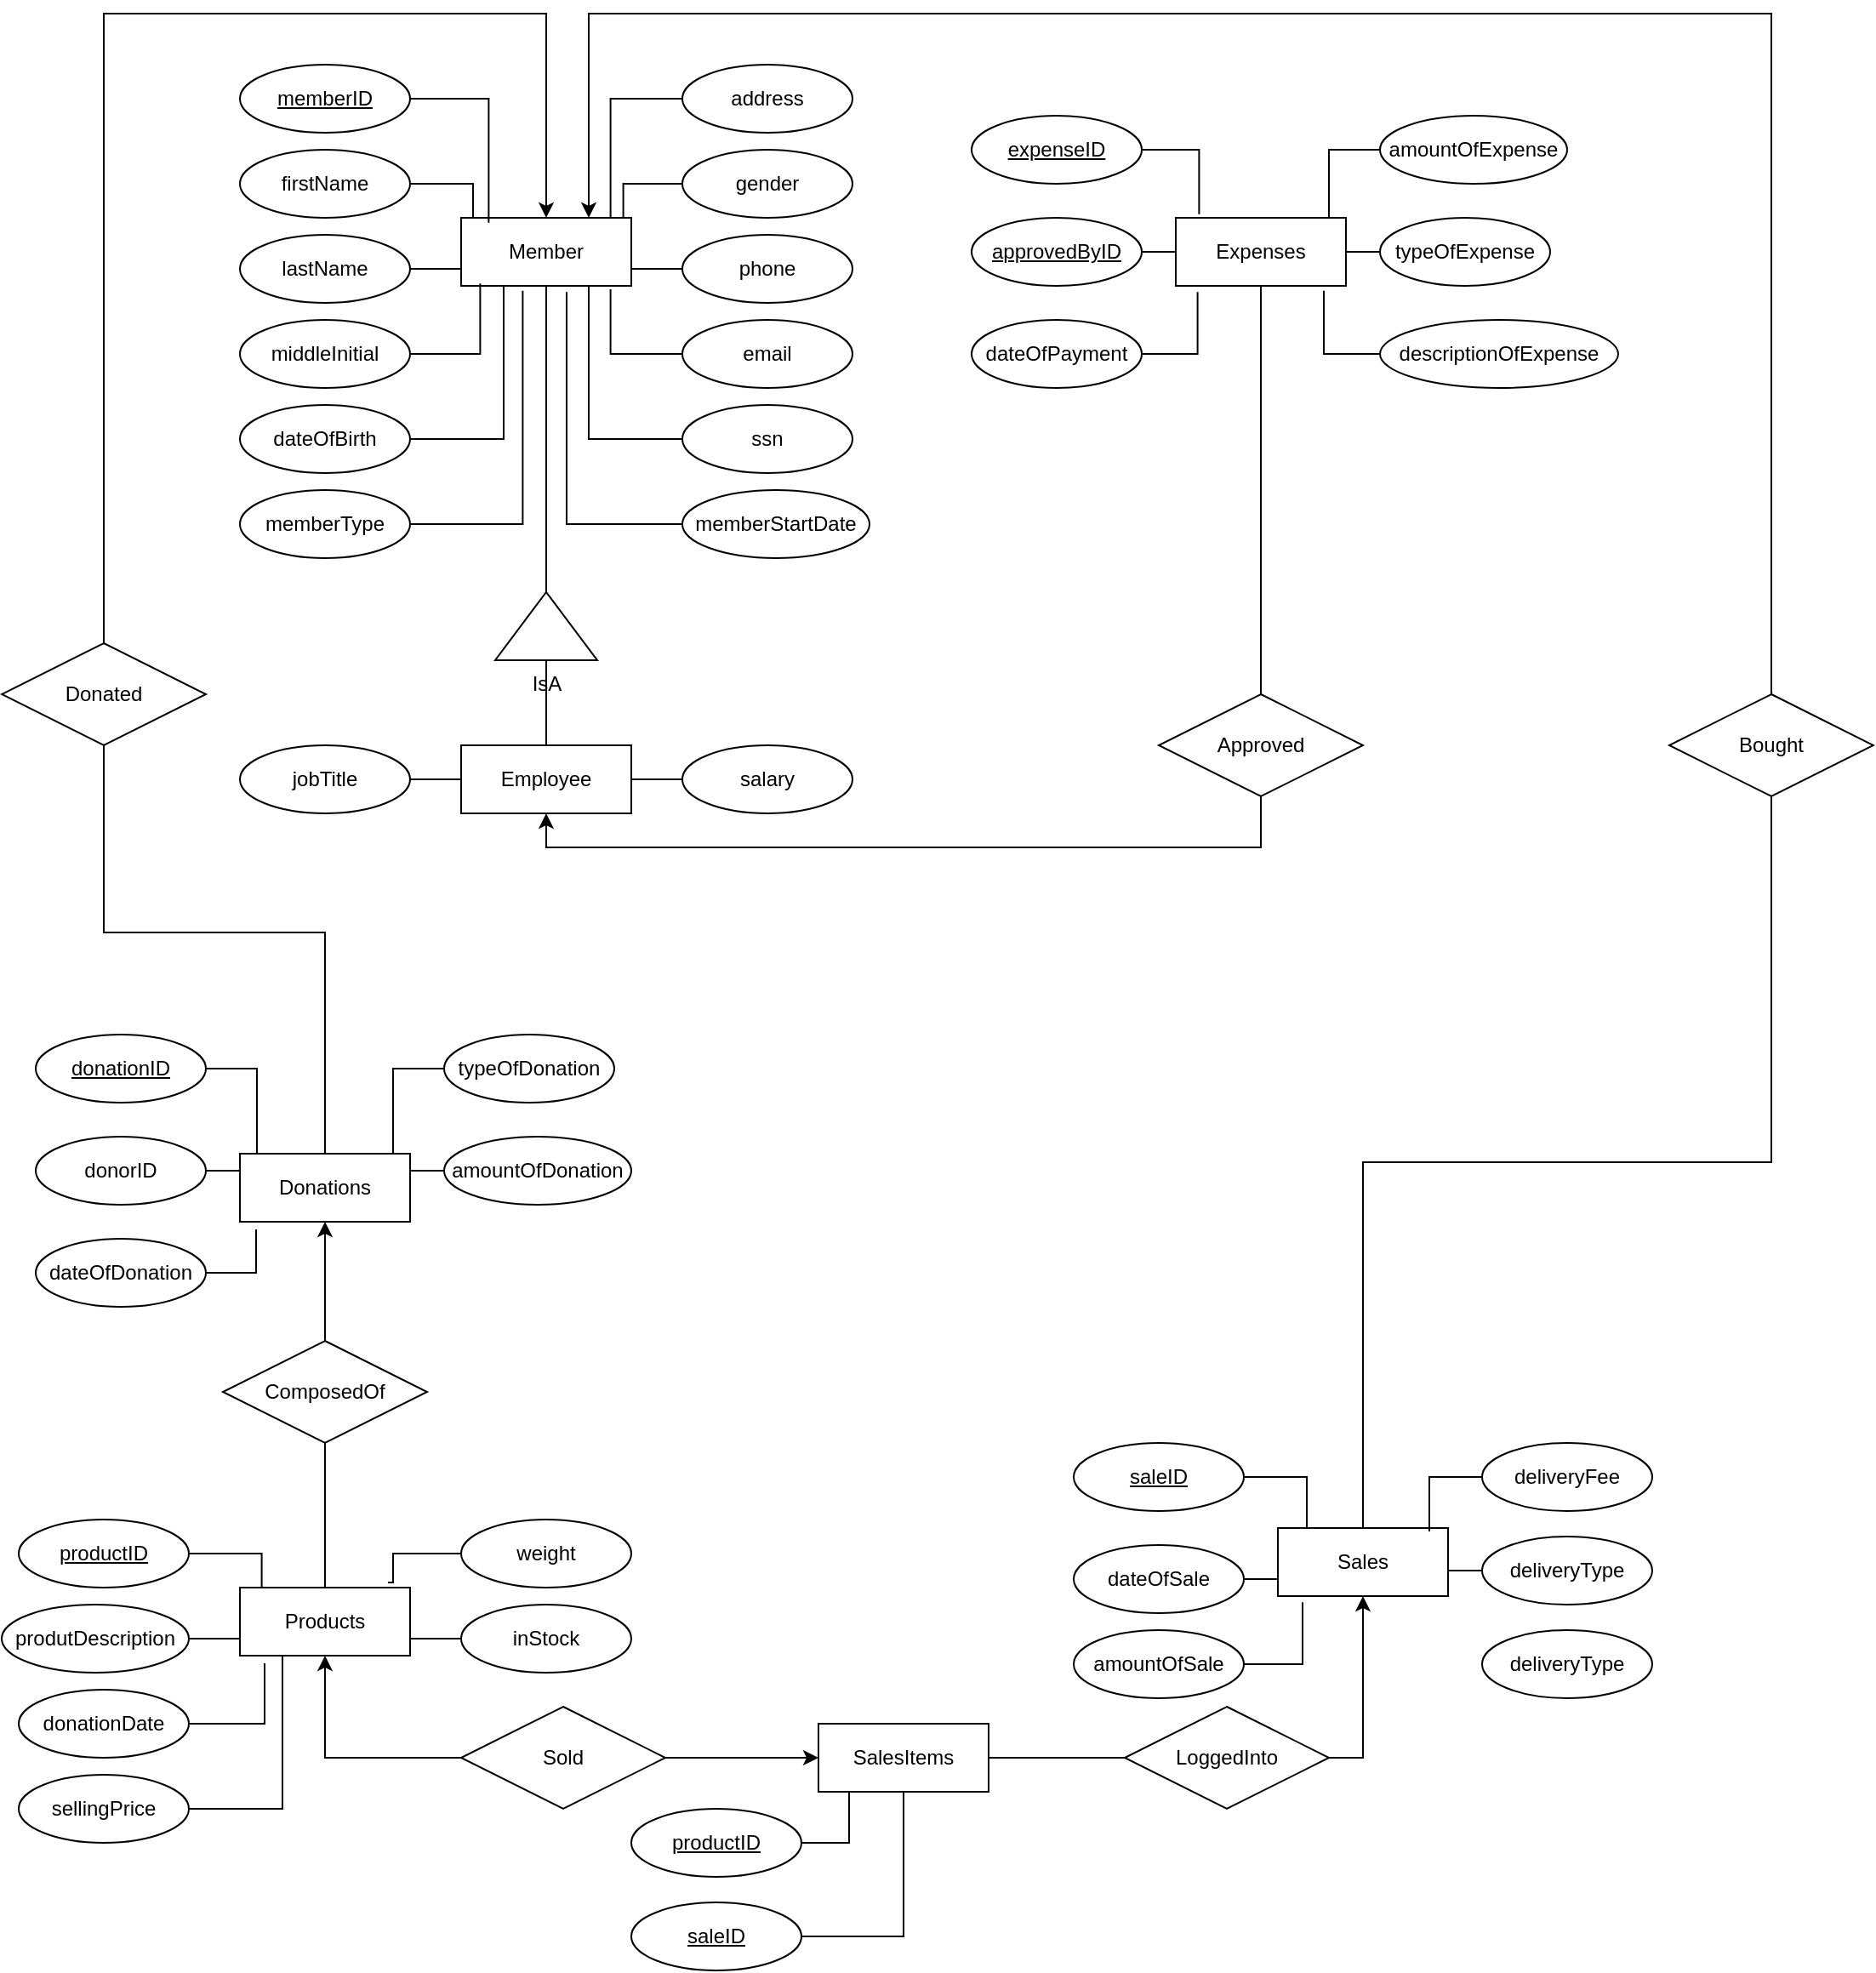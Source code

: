 <mxfile version="21.6.5" type="device">
  <diagram name="Page-1" id="Ujgy8Ud-W_Hr2DIhiioG">
    <mxGraphModel dx="1363" dy="819" grid="1" gridSize="10" guides="1" tooltips="1" connect="1" arrows="1" fold="1" page="1" pageScale="1" pageWidth="2000" pageHeight="3000" math="0" shadow="0">
      <root>
        <mxCell id="0" />
        <mxCell id="1" parent="0" />
        <mxCell id="HKblXsPhh1LnlBs7PjzN-106" style="edgeStyle=orthogonalEdgeStyle;rounded=0;orthogonalLoop=1;jettySize=auto;html=1;entryX=0.5;entryY=0;entryDx=0;entryDy=0;endArrow=none;endFill=0;startArrow=classic;startFill=1;" edge="1" parent="1" source="HKblXsPhh1LnlBs7PjzN-1" target="HKblXsPhh1LnlBs7PjzN-100">
          <mxGeometry relative="1" as="geometry">
            <Array as="points">
              <mxPoint x="560" y="20" />
              <mxPoint x="300" y="20" />
            </Array>
          </mxGeometry>
        </mxCell>
        <mxCell id="HKblXsPhh1LnlBs7PjzN-1" value="Member" style="whiteSpace=wrap;html=1;align=center;" vertex="1" parent="1">
          <mxGeometry x="510" y="140" width="100" height="40" as="geometry" />
        </mxCell>
        <mxCell id="HKblXsPhh1LnlBs7PjzN-23" style="edgeStyle=orthogonalEdgeStyle;rounded=0;orthogonalLoop=1;jettySize=auto;html=1;entryX=0.62;entryY=1.092;entryDx=0;entryDy=0;entryPerimeter=0;endArrow=none;endFill=0;" edge="1" parent="1" source="HKblXsPhh1LnlBs7PjzN-2" target="HKblXsPhh1LnlBs7PjzN-1">
          <mxGeometry relative="1" as="geometry" />
        </mxCell>
        <mxCell id="HKblXsPhh1LnlBs7PjzN-2" value="memberStartDate" style="ellipse;whiteSpace=wrap;html=1;align=center;" vertex="1" parent="1">
          <mxGeometry x="640" y="300" width="110" height="40" as="geometry" />
        </mxCell>
        <mxCell id="HKblXsPhh1LnlBs7PjzN-22" style="edgeStyle=orthogonalEdgeStyle;rounded=0;orthogonalLoop=1;jettySize=auto;html=1;entryX=0.75;entryY=1;entryDx=0;entryDy=0;endArrow=none;endFill=0;" edge="1" parent="1" source="HKblXsPhh1LnlBs7PjzN-3" target="HKblXsPhh1LnlBs7PjzN-1">
          <mxGeometry relative="1" as="geometry" />
        </mxCell>
        <mxCell id="HKblXsPhh1LnlBs7PjzN-3" value="ssn" style="ellipse;whiteSpace=wrap;html=1;align=center;" vertex="1" parent="1">
          <mxGeometry x="640" y="250" width="100" height="40" as="geometry" />
        </mxCell>
        <mxCell id="HKblXsPhh1LnlBs7PjzN-21" style="edgeStyle=orthogonalEdgeStyle;rounded=0;orthogonalLoop=1;jettySize=auto;html=1;entryX=0.878;entryY=1.05;entryDx=0;entryDy=0;entryPerimeter=0;endArrow=none;endFill=0;" edge="1" parent="1" source="HKblXsPhh1LnlBs7PjzN-4" target="HKblXsPhh1LnlBs7PjzN-1">
          <mxGeometry relative="1" as="geometry" />
        </mxCell>
        <mxCell id="HKblXsPhh1LnlBs7PjzN-4" value="email" style="ellipse;whiteSpace=wrap;html=1;align=center;" vertex="1" parent="1">
          <mxGeometry x="640" y="200" width="100" height="40" as="geometry" />
        </mxCell>
        <mxCell id="HKblXsPhh1LnlBs7PjzN-20" style="edgeStyle=orthogonalEdgeStyle;rounded=0;orthogonalLoop=1;jettySize=auto;html=1;endArrow=none;endFill=0;" edge="1" parent="1" source="HKblXsPhh1LnlBs7PjzN-5">
          <mxGeometry relative="1" as="geometry">
            <mxPoint x="610" y="170" as="targetPoint" />
            <Array as="points">
              <mxPoint x="610" y="170" />
            </Array>
          </mxGeometry>
        </mxCell>
        <mxCell id="HKblXsPhh1LnlBs7PjzN-5" value="phone" style="ellipse;whiteSpace=wrap;html=1;align=center;" vertex="1" parent="1">
          <mxGeometry x="640" y="150" width="100" height="40" as="geometry" />
        </mxCell>
        <mxCell id="HKblXsPhh1LnlBs7PjzN-19" style="edgeStyle=orthogonalEdgeStyle;rounded=0;orthogonalLoop=1;jettySize=auto;html=1;entryX=0.953;entryY=0.008;entryDx=0;entryDy=0;entryPerimeter=0;endArrow=none;endFill=0;" edge="1" parent="1" source="HKblXsPhh1LnlBs7PjzN-6" target="HKblXsPhh1LnlBs7PjzN-1">
          <mxGeometry relative="1" as="geometry" />
        </mxCell>
        <mxCell id="HKblXsPhh1LnlBs7PjzN-6" value="gender" style="ellipse;whiteSpace=wrap;html=1;align=center;" vertex="1" parent="1">
          <mxGeometry x="640" y="100" width="100" height="40" as="geometry" />
        </mxCell>
        <mxCell id="HKblXsPhh1LnlBs7PjzN-18" style="edgeStyle=orthogonalEdgeStyle;rounded=0;orthogonalLoop=1;jettySize=auto;html=1;entryX=0.878;entryY=-0.012;entryDx=0;entryDy=0;entryPerimeter=0;endArrow=none;endFill=0;" edge="1" parent="1" source="HKblXsPhh1LnlBs7PjzN-7" target="HKblXsPhh1LnlBs7PjzN-1">
          <mxGeometry relative="1" as="geometry" />
        </mxCell>
        <mxCell id="HKblXsPhh1LnlBs7PjzN-7" value="address" style="ellipse;whiteSpace=wrap;html=1;align=center;" vertex="1" parent="1">
          <mxGeometry x="640" y="50" width="100" height="40" as="geometry" />
        </mxCell>
        <mxCell id="HKblXsPhh1LnlBs7PjzN-17" style="edgeStyle=orthogonalEdgeStyle;rounded=0;orthogonalLoop=1;jettySize=auto;html=1;entryX=0.25;entryY=1;entryDx=0;entryDy=0;endArrow=none;endFill=0;" edge="1" parent="1" source="HKblXsPhh1LnlBs7PjzN-8" target="HKblXsPhh1LnlBs7PjzN-1">
          <mxGeometry relative="1" as="geometry" />
        </mxCell>
        <mxCell id="HKblXsPhh1LnlBs7PjzN-8" value="dateOfBirth" style="ellipse;whiteSpace=wrap;html=1;align=center;" vertex="1" parent="1">
          <mxGeometry x="380" y="250" width="100" height="40" as="geometry" />
        </mxCell>
        <mxCell id="HKblXsPhh1LnlBs7PjzN-16" style="edgeStyle=orthogonalEdgeStyle;rounded=0;orthogonalLoop=1;jettySize=auto;html=1;entryX=0.112;entryY=0.967;entryDx=0;entryDy=0;entryPerimeter=0;endArrow=none;endFill=0;" edge="1" parent="1" source="HKblXsPhh1LnlBs7PjzN-9" target="HKblXsPhh1LnlBs7PjzN-1">
          <mxGeometry relative="1" as="geometry" />
        </mxCell>
        <mxCell id="HKblXsPhh1LnlBs7PjzN-9" value="middleInitial" style="ellipse;whiteSpace=wrap;html=1;align=center;" vertex="1" parent="1">
          <mxGeometry x="380" y="200" width="100" height="40" as="geometry" />
        </mxCell>
        <mxCell id="HKblXsPhh1LnlBs7PjzN-15" style="edgeStyle=orthogonalEdgeStyle;rounded=0;orthogonalLoop=1;jettySize=auto;html=1;endArrow=none;endFill=0;" edge="1" parent="1" source="HKblXsPhh1LnlBs7PjzN-10">
          <mxGeometry relative="1" as="geometry">
            <mxPoint x="510" y="170" as="targetPoint" />
          </mxGeometry>
        </mxCell>
        <mxCell id="HKblXsPhh1LnlBs7PjzN-10" value="lastName" style="ellipse;whiteSpace=wrap;html=1;align=center;" vertex="1" parent="1">
          <mxGeometry x="380" y="150" width="100" height="40" as="geometry" />
        </mxCell>
        <mxCell id="HKblXsPhh1LnlBs7PjzN-14" style="edgeStyle=orthogonalEdgeStyle;rounded=0;orthogonalLoop=1;jettySize=auto;html=1;entryX=0.07;entryY=0.008;entryDx=0;entryDy=0;entryPerimeter=0;endArrow=none;endFill=0;" edge="1" parent="1" source="HKblXsPhh1LnlBs7PjzN-11" target="HKblXsPhh1LnlBs7PjzN-1">
          <mxGeometry relative="1" as="geometry" />
        </mxCell>
        <mxCell id="HKblXsPhh1LnlBs7PjzN-11" value="firstName" style="ellipse;whiteSpace=wrap;html=1;align=center;" vertex="1" parent="1">
          <mxGeometry x="380" y="100" width="100" height="40" as="geometry" />
        </mxCell>
        <mxCell id="HKblXsPhh1LnlBs7PjzN-13" style="edgeStyle=orthogonalEdgeStyle;rounded=0;orthogonalLoop=1;jettySize=auto;html=1;entryX=0.162;entryY=0.071;entryDx=0;entryDy=0;entryPerimeter=0;endArrow=none;endFill=0;" edge="1" parent="1" source="HKblXsPhh1LnlBs7PjzN-12" target="HKblXsPhh1LnlBs7PjzN-1">
          <mxGeometry relative="1" as="geometry" />
        </mxCell>
        <mxCell id="HKblXsPhh1LnlBs7PjzN-12" value="&lt;u&gt;memberID&lt;/u&gt;" style="ellipse;whiteSpace=wrap;html=1;align=center;" vertex="1" parent="1">
          <mxGeometry x="380" y="50" width="100" height="40" as="geometry" />
        </mxCell>
        <mxCell id="HKblXsPhh1LnlBs7PjzN-25" style="edgeStyle=orthogonalEdgeStyle;rounded=0;orthogonalLoop=1;jettySize=auto;html=1;entryX=0.362;entryY=1.071;entryDx=0;entryDy=0;entryPerimeter=0;endArrow=none;endFill=0;" edge="1" parent="1" source="HKblXsPhh1LnlBs7PjzN-24" target="HKblXsPhh1LnlBs7PjzN-1">
          <mxGeometry relative="1" as="geometry" />
        </mxCell>
        <mxCell id="HKblXsPhh1LnlBs7PjzN-24" value="memberType" style="ellipse;whiteSpace=wrap;html=1;align=center;" vertex="1" parent="1">
          <mxGeometry x="380" y="300" width="100" height="40" as="geometry" />
        </mxCell>
        <mxCell id="HKblXsPhh1LnlBs7PjzN-97" style="edgeStyle=orthogonalEdgeStyle;rounded=0;orthogonalLoop=1;jettySize=auto;html=1;entryX=0;entryY=0.5;entryDx=0;entryDy=0;endArrow=none;endFill=0;startArrow=classic;startFill=1;" edge="1" parent="1" source="HKblXsPhh1LnlBs7PjzN-26" target="HKblXsPhh1LnlBs7PjzN-93">
          <mxGeometry relative="1" as="geometry">
            <Array as="points">
              <mxPoint x="430" y="1045" />
            </Array>
          </mxGeometry>
        </mxCell>
        <mxCell id="HKblXsPhh1LnlBs7PjzN-113" style="edgeStyle=orthogonalEdgeStyle;rounded=0;orthogonalLoop=1;jettySize=auto;html=1;entryX=0.5;entryY=1;entryDx=0;entryDy=0;endArrow=none;endFill=0;" edge="1" parent="1" source="HKblXsPhh1LnlBs7PjzN-26" target="HKblXsPhh1LnlBs7PjzN-112">
          <mxGeometry relative="1" as="geometry" />
        </mxCell>
        <mxCell id="HKblXsPhh1LnlBs7PjzN-26" value="Products" style="whiteSpace=wrap;html=1;align=center;" vertex="1" parent="1">
          <mxGeometry x="380" y="945" width="100" height="40" as="geometry" />
        </mxCell>
        <mxCell id="HKblXsPhh1LnlBs7PjzN-39" style="edgeStyle=orthogonalEdgeStyle;rounded=0;orthogonalLoop=1;jettySize=auto;html=1;entryX=1;entryY=0.75;entryDx=0;entryDy=0;endArrow=none;endFill=0;" edge="1" parent="1" source="HKblXsPhh1LnlBs7PjzN-27" target="HKblXsPhh1LnlBs7PjzN-26">
          <mxGeometry relative="1" as="geometry" />
        </mxCell>
        <mxCell id="HKblXsPhh1LnlBs7PjzN-27" value="inStock" style="ellipse;whiteSpace=wrap;html=1;align=center;" vertex="1" parent="1">
          <mxGeometry x="510" y="955" width="100" height="40" as="geometry" />
        </mxCell>
        <mxCell id="HKblXsPhh1LnlBs7PjzN-34" style="edgeStyle=orthogonalEdgeStyle;rounded=0;orthogonalLoop=1;jettySize=auto;html=1;entryX=0.128;entryY=0.008;entryDx=0;entryDy=0;entryPerimeter=0;endArrow=none;endFill=0;" edge="1" parent="1" source="HKblXsPhh1LnlBs7PjzN-28" target="HKblXsPhh1LnlBs7PjzN-26">
          <mxGeometry relative="1" as="geometry" />
        </mxCell>
        <mxCell id="HKblXsPhh1LnlBs7PjzN-28" value="&lt;u&gt;productID&lt;/u&gt;" style="ellipse;whiteSpace=wrap;html=1;align=center;" vertex="1" parent="1">
          <mxGeometry x="250" y="905" width="100" height="40" as="geometry" />
        </mxCell>
        <mxCell id="HKblXsPhh1LnlBs7PjzN-41" style="edgeStyle=orthogonalEdgeStyle;rounded=0;orthogonalLoop=1;jettySize=auto;html=1;entryX=0.17;entryY=-0.012;entryDx=0;entryDy=0;entryPerimeter=0;endArrow=none;endFill=0;" edge="1" parent="1" source="HKblXsPhh1LnlBs7PjzN-29" target="HKblXsPhh1LnlBs7PjzN-40">
          <mxGeometry relative="1" as="geometry" />
        </mxCell>
        <mxCell id="HKblXsPhh1LnlBs7PjzN-29" value="&lt;u&gt;saleID&lt;/u&gt;" style="ellipse;whiteSpace=wrap;html=1;align=center;" vertex="1" parent="1">
          <mxGeometry x="870" y="860" width="100" height="40" as="geometry" />
        </mxCell>
        <mxCell id="HKblXsPhh1LnlBs7PjzN-38" style="edgeStyle=orthogonalEdgeStyle;rounded=0;orthogonalLoop=1;jettySize=auto;html=1;entryX=0.87;entryY=-0.075;entryDx=0;entryDy=0;entryPerimeter=0;endArrow=none;endFill=0;" edge="1" parent="1" source="HKblXsPhh1LnlBs7PjzN-30" target="HKblXsPhh1LnlBs7PjzN-26">
          <mxGeometry relative="1" as="geometry">
            <Array as="points">
              <mxPoint x="470" y="925" />
              <mxPoint x="470" y="942" />
            </Array>
          </mxGeometry>
        </mxCell>
        <mxCell id="HKblXsPhh1LnlBs7PjzN-30" value="weight" style="ellipse;whiteSpace=wrap;html=1;align=center;" vertex="1" parent="1">
          <mxGeometry x="510" y="905" width="100" height="40" as="geometry" />
        </mxCell>
        <mxCell id="HKblXsPhh1LnlBs7PjzN-37" style="edgeStyle=orthogonalEdgeStyle;rounded=0;orthogonalLoop=1;jettySize=auto;html=1;entryX=0.25;entryY=1;entryDx=0;entryDy=0;endArrow=none;endFill=0;" edge="1" parent="1" source="HKblXsPhh1LnlBs7PjzN-31" target="HKblXsPhh1LnlBs7PjzN-26">
          <mxGeometry relative="1" as="geometry" />
        </mxCell>
        <mxCell id="HKblXsPhh1LnlBs7PjzN-31" value="sellingPrice" style="ellipse;whiteSpace=wrap;html=1;align=center;" vertex="1" parent="1">
          <mxGeometry x="250" y="1055" width="100" height="40" as="geometry" />
        </mxCell>
        <mxCell id="HKblXsPhh1LnlBs7PjzN-36" style="edgeStyle=orthogonalEdgeStyle;rounded=0;orthogonalLoop=1;jettySize=auto;html=1;entryX=0.145;entryY=1.113;entryDx=0;entryDy=0;entryPerimeter=0;endArrow=none;endFill=0;" edge="1" parent="1" source="HKblXsPhh1LnlBs7PjzN-32" target="HKblXsPhh1LnlBs7PjzN-26">
          <mxGeometry relative="1" as="geometry" />
        </mxCell>
        <mxCell id="HKblXsPhh1LnlBs7PjzN-32" value="donationDate" style="ellipse;whiteSpace=wrap;html=1;align=center;" vertex="1" parent="1">
          <mxGeometry x="250" y="1005" width="100" height="40" as="geometry" />
        </mxCell>
        <mxCell id="HKblXsPhh1LnlBs7PjzN-35" style="edgeStyle=orthogonalEdgeStyle;rounded=0;orthogonalLoop=1;jettySize=auto;html=1;entryX=0;entryY=0.75;entryDx=0;entryDy=0;endArrow=none;endFill=0;" edge="1" parent="1" source="HKblXsPhh1LnlBs7PjzN-33" target="HKblXsPhh1LnlBs7PjzN-26">
          <mxGeometry relative="1" as="geometry" />
        </mxCell>
        <mxCell id="HKblXsPhh1LnlBs7PjzN-33" value="produtDescription" style="ellipse;whiteSpace=wrap;html=1;align=center;" vertex="1" parent="1">
          <mxGeometry x="240" y="955" width="110" height="40" as="geometry" />
        </mxCell>
        <mxCell id="HKblXsPhh1LnlBs7PjzN-40" value="Sales" style="whiteSpace=wrap;html=1;align=center;" vertex="1" parent="1">
          <mxGeometry x="990" y="910" width="100" height="40" as="geometry" />
        </mxCell>
        <mxCell id="HKblXsPhh1LnlBs7PjzN-43" style="edgeStyle=orthogonalEdgeStyle;rounded=0;orthogonalLoop=1;jettySize=auto;html=1;entryX=0;entryY=0.75;entryDx=0;entryDy=0;endArrow=none;endFill=0;" edge="1" parent="1" source="HKblXsPhh1LnlBs7PjzN-42" target="HKblXsPhh1LnlBs7PjzN-40">
          <mxGeometry relative="1" as="geometry" />
        </mxCell>
        <mxCell id="HKblXsPhh1LnlBs7PjzN-42" value="dateOfSale" style="ellipse;whiteSpace=wrap;html=1;align=center;" vertex="1" parent="1">
          <mxGeometry x="870" y="920" width="100" height="40" as="geometry" />
        </mxCell>
        <mxCell id="HKblXsPhh1LnlBs7PjzN-45" style="edgeStyle=orthogonalEdgeStyle;rounded=0;orthogonalLoop=1;jettySize=auto;html=1;entryX=0.145;entryY=1.092;entryDx=0;entryDy=0;entryPerimeter=0;endArrow=none;endFill=0;" edge="1" parent="1" source="HKblXsPhh1LnlBs7PjzN-44" target="HKblXsPhh1LnlBs7PjzN-40">
          <mxGeometry relative="1" as="geometry" />
        </mxCell>
        <mxCell id="HKblXsPhh1LnlBs7PjzN-44" value="amountOfSale" style="ellipse;whiteSpace=wrap;html=1;align=center;" vertex="1" parent="1">
          <mxGeometry x="870" y="970" width="100" height="40" as="geometry" />
        </mxCell>
        <mxCell id="HKblXsPhh1LnlBs7PjzN-120" style="edgeStyle=orthogonalEdgeStyle;rounded=0;orthogonalLoop=1;jettySize=auto;html=1;endArrow=none;endFill=0;" edge="1" parent="1" source="HKblXsPhh1LnlBs7PjzN-49" target="HKblXsPhh1LnlBs7PjzN-119">
          <mxGeometry relative="1" as="geometry" />
        </mxCell>
        <mxCell id="HKblXsPhh1LnlBs7PjzN-49" value="&lt;u&gt;saleID&lt;/u&gt;" style="ellipse;whiteSpace=wrap;html=1;align=center;" vertex="1" parent="1">
          <mxGeometry x="610" y="1130" width="100" height="40" as="geometry" />
        </mxCell>
        <mxCell id="HKblXsPhh1LnlBs7PjzN-122" style="edgeStyle=orthogonalEdgeStyle;rounded=0;orthogonalLoop=1;jettySize=auto;html=1;exitX=1;exitY=0.5;exitDx=0;exitDy=0;entryX=0.18;entryY=0.988;entryDx=0;entryDy=0;entryPerimeter=0;endArrow=none;endFill=0;" edge="1" parent="1" source="HKblXsPhh1LnlBs7PjzN-50" target="HKblXsPhh1LnlBs7PjzN-119">
          <mxGeometry relative="1" as="geometry" />
        </mxCell>
        <mxCell id="HKblXsPhh1LnlBs7PjzN-50" value="&lt;u&gt;productID&lt;/u&gt;" style="ellipse;whiteSpace=wrap;html=1;align=center;" vertex="1" parent="1">
          <mxGeometry x="610" y="1075" width="100" height="40" as="geometry" />
        </mxCell>
        <mxCell id="HKblXsPhh1LnlBs7PjzN-53" value="Donations" style="whiteSpace=wrap;html=1;align=center;" vertex="1" parent="1">
          <mxGeometry x="380" y="690" width="100" height="40" as="geometry" />
        </mxCell>
        <mxCell id="HKblXsPhh1LnlBs7PjzN-66" style="edgeStyle=orthogonalEdgeStyle;rounded=0;orthogonalLoop=1;jettySize=auto;html=1;entryX=0.095;entryY=1.113;entryDx=0;entryDy=0;entryPerimeter=0;endArrow=none;endFill=0;" edge="1" parent="1" source="HKblXsPhh1LnlBs7PjzN-54" target="HKblXsPhh1LnlBs7PjzN-53">
          <mxGeometry relative="1" as="geometry" />
        </mxCell>
        <mxCell id="HKblXsPhh1LnlBs7PjzN-54" value="dateOfDonation" style="ellipse;whiteSpace=wrap;html=1;align=center;" vertex="1" parent="1">
          <mxGeometry x="260" y="740" width="100" height="40" as="geometry" />
        </mxCell>
        <mxCell id="HKblXsPhh1LnlBs7PjzN-65" style="edgeStyle=orthogonalEdgeStyle;rounded=0;orthogonalLoop=1;jettySize=auto;html=1;entryX=0;entryY=0.25;entryDx=0;entryDy=0;endArrow=none;endFill=0;" edge="1" parent="1" source="HKblXsPhh1LnlBs7PjzN-55" target="HKblXsPhh1LnlBs7PjzN-53">
          <mxGeometry relative="1" as="geometry" />
        </mxCell>
        <mxCell id="HKblXsPhh1LnlBs7PjzN-55" value="donorID" style="ellipse;whiteSpace=wrap;html=1;align=center;" vertex="1" parent="1">
          <mxGeometry x="260" y="680" width="100" height="40" as="geometry" />
        </mxCell>
        <mxCell id="HKblXsPhh1LnlBs7PjzN-63" style="edgeStyle=orthogonalEdgeStyle;rounded=0;orthogonalLoop=1;jettySize=auto;html=1;endArrow=none;endFill=0;" edge="1" parent="1" source="HKblXsPhh1LnlBs7PjzN-56">
          <mxGeometry relative="1" as="geometry">
            <mxPoint x="390" y="690" as="targetPoint" />
            <Array as="points">
              <mxPoint x="390" y="640" />
              <mxPoint x="390" y="687" />
            </Array>
          </mxGeometry>
        </mxCell>
        <mxCell id="HKblXsPhh1LnlBs7PjzN-56" value="&lt;u&gt;donationID&lt;/u&gt;" style="ellipse;whiteSpace=wrap;html=1;align=center;" vertex="1" parent="1">
          <mxGeometry x="260" y="620" width="100" height="40" as="geometry" />
        </mxCell>
        <mxCell id="HKblXsPhh1LnlBs7PjzN-69" style="edgeStyle=orthogonalEdgeStyle;rounded=0;orthogonalLoop=1;jettySize=auto;html=1;entryX=1;entryY=0.5;entryDx=0;entryDy=0;endArrow=none;endFill=0;" edge="1" parent="1" source="HKblXsPhh1LnlBs7PjzN-61" target="HKblXsPhh1LnlBs7PjzN-53">
          <mxGeometry relative="1" as="geometry" />
        </mxCell>
        <mxCell id="HKblXsPhh1LnlBs7PjzN-61" value="amountOfDonation" style="ellipse;whiteSpace=wrap;html=1;align=center;" vertex="1" parent="1">
          <mxGeometry x="500" y="680" width="110" height="40" as="geometry" />
        </mxCell>
        <mxCell id="HKblXsPhh1LnlBs7PjzN-68" style="edgeStyle=orthogonalEdgeStyle;rounded=0;orthogonalLoop=1;jettySize=auto;html=1;endArrow=none;endFill=0;" edge="1" parent="1" source="HKblXsPhh1LnlBs7PjzN-62">
          <mxGeometry relative="1" as="geometry">
            <mxPoint x="460" y="690" as="targetPoint" />
            <Array as="points">
              <mxPoint x="470" y="640" />
              <mxPoint x="470" y="690" />
            </Array>
          </mxGeometry>
        </mxCell>
        <mxCell id="HKblXsPhh1LnlBs7PjzN-62" value="typeOfDonation" style="ellipse;whiteSpace=wrap;html=1;align=center;" vertex="1" parent="1">
          <mxGeometry x="500" y="620" width="100" height="40" as="geometry" />
        </mxCell>
        <mxCell id="HKblXsPhh1LnlBs7PjzN-70" value="Expenses" style="whiteSpace=wrap;html=1;align=center;" vertex="1" parent="1">
          <mxGeometry x="930" y="140" width="100" height="40" as="geometry" />
        </mxCell>
        <mxCell id="HKblXsPhh1LnlBs7PjzN-76" style="edgeStyle=orthogonalEdgeStyle;rounded=0;orthogonalLoop=1;jettySize=auto;html=1;entryX=0.128;entryY=1.092;entryDx=0;entryDy=0;entryPerimeter=0;endArrow=none;endFill=0;" edge="1" parent="1" source="HKblXsPhh1LnlBs7PjzN-71" target="HKblXsPhh1LnlBs7PjzN-70">
          <mxGeometry relative="1" as="geometry" />
        </mxCell>
        <mxCell id="HKblXsPhh1LnlBs7PjzN-71" value="dateOfPayment" style="ellipse;whiteSpace=wrap;html=1;align=center;" vertex="1" parent="1">
          <mxGeometry x="810" y="200" width="100" height="40" as="geometry" />
        </mxCell>
        <mxCell id="HKblXsPhh1LnlBs7PjzN-72" style="edgeStyle=orthogonalEdgeStyle;rounded=0;orthogonalLoop=1;jettySize=auto;html=1;entryX=0;entryY=0.25;entryDx=0;entryDy=0;endArrow=none;endFill=0;" edge="1" parent="1" source="HKblXsPhh1LnlBs7PjzN-73">
          <mxGeometry relative="1" as="geometry">
            <mxPoint x="930" y="160" as="targetPoint" />
          </mxGeometry>
        </mxCell>
        <mxCell id="HKblXsPhh1LnlBs7PjzN-73" value="&lt;u&gt;approvedByID&lt;/u&gt;" style="ellipse;whiteSpace=wrap;html=1;align=center;" vertex="1" parent="1">
          <mxGeometry x="810" y="140" width="100" height="40" as="geometry" />
        </mxCell>
        <mxCell id="HKblXsPhh1LnlBs7PjzN-75" style="edgeStyle=orthogonalEdgeStyle;rounded=0;orthogonalLoop=1;jettySize=auto;html=1;entryX=0.137;entryY=-0.054;entryDx=0;entryDy=0;entryPerimeter=0;endArrow=none;endFill=0;" edge="1" parent="1" source="HKblXsPhh1LnlBs7PjzN-74" target="HKblXsPhh1LnlBs7PjzN-70">
          <mxGeometry relative="1" as="geometry" />
        </mxCell>
        <mxCell id="HKblXsPhh1LnlBs7PjzN-74" value="&lt;u&gt;expenseID&lt;/u&gt;" style="ellipse;whiteSpace=wrap;html=1;align=center;" vertex="1" parent="1">
          <mxGeometry x="810" y="80" width="100" height="40" as="geometry" />
        </mxCell>
        <mxCell id="HKblXsPhh1LnlBs7PjzN-78" style="edgeStyle=orthogonalEdgeStyle;rounded=0;orthogonalLoop=1;jettySize=auto;html=1;entryX=1;entryY=0;entryDx=0;entryDy=0;endArrow=none;endFill=0;" edge="1" parent="1" source="HKblXsPhh1LnlBs7PjzN-77" target="HKblXsPhh1LnlBs7PjzN-70">
          <mxGeometry relative="1" as="geometry">
            <Array as="points">
              <mxPoint x="1020" y="100" />
              <mxPoint x="1020" y="140" />
            </Array>
          </mxGeometry>
        </mxCell>
        <mxCell id="HKblXsPhh1LnlBs7PjzN-77" value="amountOfExpense" style="ellipse;whiteSpace=wrap;html=1;align=center;" vertex="1" parent="1">
          <mxGeometry x="1050" y="80" width="110" height="40" as="geometry" />
        </mxCell>
        <mxCell id="HKblXsPhh1LnlBs7PjzN-80" style="edgeStyle=orthogonalEdgeStyle;rounded=0;orthogonalLoop=1;jettySize=auto;html=1;exitX=0;exitY=0.5;exitDx=0;exitDy=0;entryX=1;entryY=0.5;entryDx=0;entryDy=0;endArrow=none;endFill=0;" edge="1" parent="1" source="HKblXsPhh1LnlBs7PjzN-79" target="HKblXsPhh1LnlBs7PjzN-70">
          <mxGeometry relative="1" as="geometry" />
        </mxCell>
        <mxCell id="HKblXsPhh1LnlBs7PjzN-79" value="typeOfExpense" style="ellipse;whiteSpace=wrap;html=1;align=center;" vertex="1" parent="1">
          <mxGeometry x="1050" y="140" width="100" height="40" as="geometry" />
        </mxCell>
        <mxCell id="HKblXsPhh1LnlBs7PjzN-82" style="edgeStyle=orthogonalEdgeStyle;rounded=0;orthogonalLoop=1;jettySize=auto;html=1;entryX=0.87;entryY=1.071;entryDx=0;entryDy=0;entryPerimeter=0;endArrow=none;endFill=0;" edge="1" parent="1" source="HKblXsPhh1LnlBs7PjzN-81" target="HKblXsPhh1LnlBs7PjzN-70">
          <mxGeometry relative="1" as="geometry" />
        </mxCell>
        <mxCell id="HKblXsPhh1LnlBs7PjzN-81" value="descriptionOfExpense" style="ellipse;whiteSpace=wrap;html=1;align=center;" vertex="1" parent="1">
          <mxGeometry x="1050" y="200" width="140" height="40" as="geometry" />
        </mxCell>
        <mxCell id="HKblXsPhh1LnlBs7PjzN-87" style="edgeStyle=orthogonalEdgeStyle;rounded=0;orthogonalLoop=1;jettySize=auto;html=1;endArrow=none;endFill=0;" edge="1" parent="1" source="HKblXsPhh1LnlBs7PjzN-84" target="HKblXsPhh1LnlBs7PjzN-1">
          <mxGeometry relative="1" as="geometry" />
        </mxCell>
        <mxCell id="HKblXsPhh1LnlBs7PjzN-84" value="IsA" style="verticalLabelPosition=bottom;verticalAlign=top;html=1;shape=mxgraph.basic.acute_triangle;dx=0.5;" vertex="1" parent="1">
          <mxGeometry x="530" y="360" width="60" height="40" as="geometry" />
        </mxCell>
        <mxCell id="HKblXsPhh1LnlBs7PjzN-86" style="edgeStyle=orthogonalEdgeStyle;rounded=0;orthogonalLoop=1;jettySize=auto;html=1;endArrow=none;endFill=0;" edge="1" parent="1" source="HKblXsPhh1LnlBs7PjzN-85" target="HKblXsPhh1LnlBs7PjzN-84">
          <mxGeometry relative="1" as="geometry" />
        </mxCell>
        <mxCell id="HKblXsPhh1LnlBs7PjzN-104" style="edgeStyle=orthogonalEdgeStyle;rounded=0;orthogonalLoop=1;jettySize=auto;html=1;entryX=0.5;entryY=1;entryDx=0;entryDy=0;endArrow=none;endFill=0;startArrow=classic;startFill=1;" edge="1" parent="1" source="HKblXsPhh1LnlBs7PjzN-85" target="HKblXsPhh1LnlBs7PjzN-103">
          <mxGeometry relative="1" as="geometry">
            <Array as="points">
              <mxPoint x="560" y="510" />
              <mxPoint x="980" y="510" />
            </Array>
          </mxGeometry>
        </mxCell>
        <mxCell id="HKblXsPhh1LnlBs7PjzN-85" value="Employee" style="whiteSpace=wrap;html=1;align=center;" vertex="1" parent="1">
          <mxGeometry x="510" y="450" width="100" height="40" as="geometry" />
        </mxCell>
        <mxCell id="HKblXsPhh1LnlBs7PjzN-89" style="edgeStyle=orthogonalEdgeStyle;rounded=0;orthogonalLoop=1;jettySize=auto;html=1;endArrow=none;endFill=0;" edge="1" parent="1" source="HKblXsPhh1LnlBs7PjzN-88" target="HKblXsPhh1LnlBs7PjzN-85">
          <mxGeometry relative="1" as="geometry" />
        </mxCell>
        <mxCell id="HKblXsPhh1LnlBs7PjzN-88" value="jobTitle" style="ellipse;whiteSpace=wrap;html=1;align=center;" vertex="1" parent="1">
          <mxGeometry x="380" y="450" width="100" height="40" as="geometry" />
        </mxCell>
        <mxCell id="HKblXsPhh1LnlBs7PjzN-91" style="edgeStyle=orthogonalEdgeStyle;rounded=0;orthogonalLoop=1;jettySize=auto;html=1;entryX=1;entryY=0.5;entryDx=0;entryDy=0;endArrow=none;endFill=0;" edge="1" parent="1" source="HKblXsPhh1LnlBs7PjzN-90" target="HKblXsPhh1LnlBs7PjzN-85">
          <mxGeometry relative="1" as="geometry" />
        </mxCell>
        <mxCell id="HKblXsPhh1LnlBs7PjzN-90" value="salary" style="ellipse;whiteSpace=wrap;html=1;align=center;" vertex="1" parent="1">
          <mxGeometry x="640" y="450" width="100" height="40" as="geometry" />
        </mxCell>
        <mxCell id="HKblXsPhh1LnlBs7PjzN-123" style="edgeStyle=orthogonalEdgeStyle;rounded=0;orthogonalLoop=1;jettySize=auto;html=1;exitX=1;exitY=0.5;exitDx=0;exitDy=0;entryX=0;entryY=0.5;entryDx=0;entryDy=0;endArrow=classic;endFill=1;" edge="1" parent="1" source="HKblXsPhh1LnlBs7PjzN-93" target="HKblXsPhh1LnlBs7PjzN-119">
          <mxGeometry relative="1" as="geometry" />
        </mxCell>
        <mxCell id="HKblXsPhh1LnlBs7PjzN-93" value="Sold" style="shape=rhombus;perimeter=rhombusPerimeter;whiteSpace=wrap;html=1;align=center;" vertex="1" parent="1">
          <mxGeometry x="510" y="1015" width="120" height="60" as="geometry" />
        </mxCell>
        <mxCell id="HKblXsPhh1LnlBs7PjzN-102" style="edgeStyle=orthogonalEdgeStyle;rounded=0;orthogonalLoop=1;jettySize=auto;html=1;entryX=0.5;entryY=0;entryDx=0;entryDy=0;endArrow=none;endFill=0;" edge="1" parent="1" source="HKblXsPhh1LnlBs7PjzN-100" target="HKblXsPhh1LnlBs7PjzN-53">
          <mxGeometry relative="1" as="geometry">
            <Array as="points">
              <mxPoint x="300" y="560" />
              <mxPoint x="430" y="560" />
            </Array>
          </mxGeometry>
        </mxCell>
        <mxCell id="HKblXsPhh1LnlBs7PjzN-100" value="Donated" style="shape=rhombus;perimeter=rhombusPerimeter;whiteSpace=wrap;html=1;align=center;" vertex="1" parent="1">
          <mxGeometry x="240" y="390" width="120" height="60" as="geometry" />
        </mxCell>
        <mxCell id="HKblXsPhh1LnlBs7PjzN-105" style="edgeStyle=orthogonalEdgeStyle;rounded=0;orthogonalLoop=1;jettySize=auto;html=1;entryX=0.5;entryY=1;entryDx=0;entryDy=0;endArrow=none;endFill=0;" edge="1" parent="1" source="HKblXsPhh1LnlBs7PjzN-103" target="HKblXsPhh1LnlBs7PjzN-70">
          <mxGeometry relative="1" as="geometry" />
        </mxCell>
        <mxCell id="HKblXsPhh1LnlBs7PjzN-103" value="Approved" style="shape=rhombus;perimeter=rhombusPerimeter;whiteSpace=wrap;html=1;align=center;" vertex="1" parent="1">
          <mxGeometry x="920" y="420" width="120" height="60" as="geometry" />
        </mxCell>
        <mxCell id="HKblXsPhh1LnlBs7PjzN-114" style="edgeStyle=orthogonalEdgeStyle;rounded=0;orthogonalLoop=1;jettySize=auto;html=1;entryX=0.5;entryY=1;entryDx=0;entryDy=0;" edge="1" parent="1" source="HKblXsPhh1LnlBs7PjzN-112" target="HKblXsPhh1LnlBs7PjzN-53">
          <mxGeometry relative="1" as="geometry" />
        </mxCell>
        <mxCell id="HKblXsPhh1LnlBs7PjzN-112" value="ComposedOf" style="shape=rhombus;perimeter=rhombusPerimeter;whiteSpace=wrap;html=1;align=center;" vertex="1" parent="1">
          <mxGeometry x="370" y="800" width="120" height="60" as="geometry" />
        </mxCell>
        <mxCell id="HKblXsPhh1LnlBs7PjzN-116" style="edgeStyle=orthogonalEdgeStyle;rounded=0;orthogonalLoop=1;jettySize=auto;html=1;entryX=0.89;entryY=0.05;entryDx=0;entryDy=0;entryPerimeter=0;endArrow=none;endFill=0;" edge="1" parent="1" source="HKblXsPhh1LnlBs7PjzN-115" target="HKblXsPhh1LnlBs7PjzN-40">
          <mxGeometry relative="1" as="geometry" />
        </mxCell>
        <mxCell id="HKblXsPhh1LnlBs7PjzN-115" value="deliveryFee" style="ellipse;whiteSpace=wrap;html=1;align=center;" vertex="1" parent="1">
          <mxGeometry x="1110" y="860" width="100" height="40" as="geometry" />
        </mxCell>
        <mxCell id="HKblXsPhh1LnlBs7PjzN-118" style="edgeStyle=orthogonalEdgeStyle;rounded=0;orthogonalLoop=1;jettySize=auto;html=1;exitX=0;exitY=0.5;exitDx=0;exitDy=0;entryX=1;entryY=0.5;entryDx=0;entryDy=0;endArrow=none;endFill=0;" edge="1" parent="1" source="HKblXsPhh1LnlBs7PjzN-117" target="HKblXsPhh1LnlBs7PjzN-40">
          <mxGeometry relative="1" as="geometry" />
        </mxCell>
        <mxCell id="HKblXsPhh1LnlBs7PjzN-117" value="deliveryType" style="ellipse;whiteSpace=wrap;html=1;align=center;" vertex="1" parent="1">
          <mxGeometry x="1110" y="915" width="100" height="40" as="geometry" />
        </mxCell>
        <mxCell id="HKblXsPhh1LnlBs7PjzN-126" style="edgeStyle=orthogonalEdgeStyle;rounded=0;orthogonalLoop=1;jettySize=auto;html=1;entryX=0;entryY=0.5;entryDx=0;entryDy=0;endArrow=none;endFill=0;" edge="1" parent="1" source="HKblXsPhh1LnlBs7PjzN-119" target="HKblXsPhh1LnlBs7PjzN-125">
          <mxGeometry relative="1" as="geometry" />
        </mxCell>
        <mxCell id="HKblXsPhh1LnlBs7PjzN-119" value="SalesItems" style="whiteSpace=wrap;html=1;align=center;" vertex="1" parent="1">
          <mxGeometry x="720" y="1025" width="100" height="40" as="geometry" />
        </mxCell>
        <mxCell id="HKblXsPhh1LnlBs7PjzN-127" style="edgeStyle=orthogonalEdgeStyle;rounded=0;orthogonalLoop=1;jettySize=auto;html=1;exitX=1;exitY=0.5;exitDx=0;exitDy=0;entryX=0.5;entryY=1;entryDx=0;entryDy=0;endArrow=classic;endFill=1;" edge="1" parent="1" source="HKblXsPhh1LnlBs7PjzN-125" target="HKblXsPhh1LnlBs7PjzN-40">
          <mxGeometry relative="1" as="geometry" />
        </mxCell>
        <mxCell id="HKblXsPhh1LnlBs7PjzN-125" value="LoggedInto" style="shape=rhombus;perimeter=rhombusPerimeter;whiteSpace=wrap;html=1;align=center;" vertex="1" parent="1">
          <mxGeometry x="900" y="1015" width="120" height="60" as="geometry" />
        </mxCell>
        <mxCell id="HKblXsPhh1LnlBs7PjzN-129" style="edgeStyle=orthogonalEdgeStyle;rounded=0;orthogonalLoop=1;jettySize=auto;html=1;entryX=0.75;entryY=0;entryDx=0;entryDy=0;" edge="1" parent="1" source="HKblXsPhh1LnlBs7PjzN-128" target="HKblXsPhh1LnlBs7PjzN-1">
          <mxGeometry relative="1" as="geometry">
            <Array as="points">
              <mxPoint x="1280" y="20" />
              <mxPoint x="585" y="20" />
            </Array>
          </mxGeometry>
        </mxCell>
        <mxCell id="HKblXsPhh1LnlBs7PjzN-130" style="edgeStyle=orthogonalEdgeStyle;rounded=0;orthogonalLoop=1;jettySize=auto;html=1;exitX=0.5;exitY=1;exitDx=0;exitDy=0;entryX=0.5;entryY=0;entryDx=0;entryDy=0;endArrow=none;endFill=0;" edge="1" parent="1" source="HKblXsPhh1LnlBs7PjzN-128" target="HKblXsPhh1LnlBs7PjzN-40">
          <mxGeometry relative="1" as="geometry" />
        </mxCell>
        <mxCell id="HKblXsPhh1LnlBs7PjzN-128" value="Bought" style="shape=rhombus;perimeter=rhombusPerimeter;whiteSpace=wrap;html=1;align=center;" vertex="1" parent="1">
          <mxGeometry x="1220" y="420" width="120" height="60" as="geometry" />
        </mxCell>
        <mxCell id="HKblXsPhh1LnlBs7PjzN-131" value="deliveryType" style="ellipse;whiteSpace=wrap;html=1;align=center;" vertex="1" parent="1">
          <mxGeometry x="1110" y="970" width="100" height="40" as="geometry" />
        </mxCell>
      </root>
    </mxGraphModel>
  </diagram>
</mxfile>
